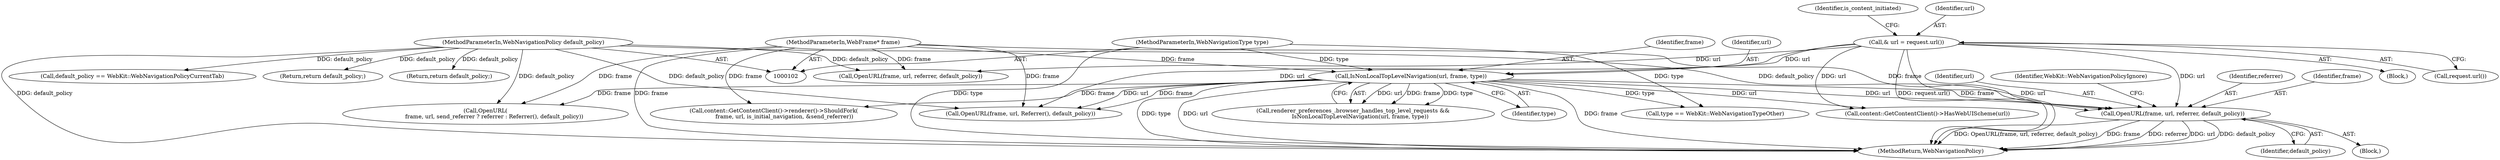 digraph "0_Chrome_58436a1770176ece2c02b28a57bba2a89db5d58b_1@pointer" {
"1000194" [label="(Call,OpenURL(frame, url, referrer, default_policy))"];
"1000174" [label="(Call,IsNonLocalTopLevelNavigation(url, frame, type))"];
"1000123" [label="(Call,& url = request.url())"];
"1000103" [label="(MethodParameterIn,WebFrame* frame)"];
"1000105" [label="(MethodParameterIn,WebNavigationType type)"];
"1000107" [label="(MethodParameterIn,WebNavigationPolicy default_policy)"];
"1000128" [label="(Identifier,is_content_initiated)"];
"1000195" [label="(Identifier,frame)"];
"1000315" [label="(Return,return default_policy;)"];
"1000261" [label="(Call,OpenURL(\n          frame, url, send_referrer ? referrer : Referrer(), default_policy))"];
"1000175" [label="(Identifier,url)"];
"1000176" [label="(Identifier,frame)"];
"1000109" [label="(Block,)"];
"1000196" [label="(Identifier,url)"];
"1000302" [label="(Call,type == WebKit::WebNavigationTypeOther)"];
"1000174" [label="(Call,IsNonLocalTopLevelNavigation(url, frame, type))"];
"1000120" [label="(Return,return default_policy;)"];
"1000170" [label="(Call,renderer_preferences_.browser_handles_top_level_requests &&\n        IsNonLocalTopLevelNavigation(url, frame, type))"];
"1000317" [label="(MethodReturn,WebNavigationPolicy)"];
"1000200" [label="(Identifier,WebKit::WebNavigationPolicyIgnore)"];
"1000299" [label="(Call,default_policy == WebKit::WebNavigationPolicyCurrentTab)"];
"1000308" [label="(Call,OpenURL(frame, url, Referrer(), default_policy))"];
"1000125" [label="(Call,request.url())"];
"1000177" [label="(Identifier,type)"];
"1000107" [label="(MethodParameterIn,WebNavigationPolicy default_policy)"];
"1000198" [label="(Identifier,default_policy)"];
"1000194" [label="(Call,OpenURL(frame, url, referrer, default_policy))"];
"1000105" [label="(MethodParameterIn,WebNavigationType type)"];
"1000123" [label="(Call,& url = request.url())"];
"1000184" [label="(Block,)"];
"1000103" [label="(MethodParameterIn,WebFrame* frame)"];
"1000223" [label="(Call,content::GetContentClient()->HasWebUIScheme(url))"];
"1000124" [label="(Identifier,url)"];
"1000157" [label="(Call,OpenURL(frame, url, referrer, default_policy))"];
"1000251" [label="(Call,content::GetContentClient()->renderer()->ShouldFork(\n            frame, url, is_initial_navigation, &send_referrer))"];
"1000197" [label="(Identifier,referrer)"];
"1000194" -> "1000184"  [label="AST: "];
"1000194" -> "1000198"  [label="CFG: "];
"1000195" -> "1000194"  [label="AST: "];
"1000196" -> "1000194"  [label="AST: "];
"1000197" -> "1000194"  [label="AST: "];
"1000198" -> "1000194"  [label="AST: "];
"1000200" -> "1000194"  [label="CFG: "];
"1000194" -> "1000317"  [label="DDG: OpenURL(frame, url, referrer, default_policy)"];
"1000194" -> "1000317"  [label="DDG: frame"];
"1000194" -> "1000317"  [label="DDG: referrer"];
"1000194" -> "1000317"  [label="DDG: url"];
"1000194" -> "1000317"  [label="DDG: default_policy"];
"1000174" -> "1000194"  [label="DDG: frame"];
"1000174" -> "1000194"  [label="DDG: url"];
"1000103" -> "1000194"  [label="DDG: frame"];
"1000123" -> "1000194"  [label="DDG: url"];
"1000107" -> "1000194"  [label="DDG: default_policy"];
"1000174" -> "1000170"  [label="AST: "];
"1000174" -> "1000177"  [label="CFG: "];
"1000175" -> "1000174"  [label="AST: "];
"1000176" -> "1000174"  [label="AST: "];
"1000177" -> "1000174"  [label="AST: "];
"1000170" -> "1000174"  [label="CFG: "];
"1000174" -> "1000317"  [label="DDG: frame"];
"1000174" -> "1000317"  [label="DDG: type"];
"1000174" -> "1000317"  [label="DDG: url"];
"1000174" -> "1000170"  [label="DDG: url"];
"1000174" -> "1000170"  [label="DDG: frame"];
"1000174" -> "1000170"  [label="DDG: type"];
"1000123" -> "1000174"  [label="DDG: url"];
"1000103" -> "1000174"  [label="DDG: frame"];
"1000105" -> "1000174"  [label="DDG: type"];
"1000174" -> "1000223"  [label="DDG: url"];
"1000174" -> "1000251"  [label="DDG: frame"];
"1000174" -> "1000261"  [label="DDG: frame"];
"1000174" -> "1000302"  [label="DDG: type"];
"1000174" -> "1000308"  [label="DDG: frame"];
"1000174" -> "1000308"  [label="DDG: url"];
"1000123" -> "1000109"  [label="AST: "];
"1000123" -> "1000125"  [label="CFG: "];
"1000124" -> "1000123"  [label="AST: "];
"1000125" -> "1000123"  [label="AST: "];
"1000128" -> "1000123"  [label="CFG: "];
"1000123" -> "1000317"  [label="DDG: request.url()"];
"1000123" -> "1000317"  [label="DDG: url"];
"1000123" -> "1000157"  [label="DDG: url"];
"1000123" -> "1000223"  [label="DDG: url"];
"1000123" -> "1000308"  [label="DDG: url"];
"1000103" -> "1000102"  [label="AST: "];
"1000103" -> "1000317"  [label="DDG: frame"];
"1000103" -> "1000157"  [label="DDG: frame"];
"1000103" -> "1000251"  [label="DDG: frame"];
"1000103" -> "1000261"  [label="DDG: frame"];
"1000103" -> "1000308"  [label="DDG: frame"];
"1000105" -> "1000102"  [label="AST: "];
"1000105" -> "1000317"  [label="DDG: type"];
"1000105" -> "1000302"  [label="DDG: type"];
"1000107" -> "1000102"  [label="AST: "];
"1000107" -> "1000317"  [label="DDG: default_policy"];
"1000107" -> "1000120"  [label="DDG: default_policy"];
"1000107" -> "1000157"  [label="DDG: default_policy"];
"1000107" -> "1000261"  [label="DDG: default_policy"];
"1000107" -> "1000299"  [label="DDG: default_policy"];
"1000107" -> "1000308"  [label="DDG: default_policy"];
"1000107" -> "1000315"  [label="DDG: default_policy"];
}
